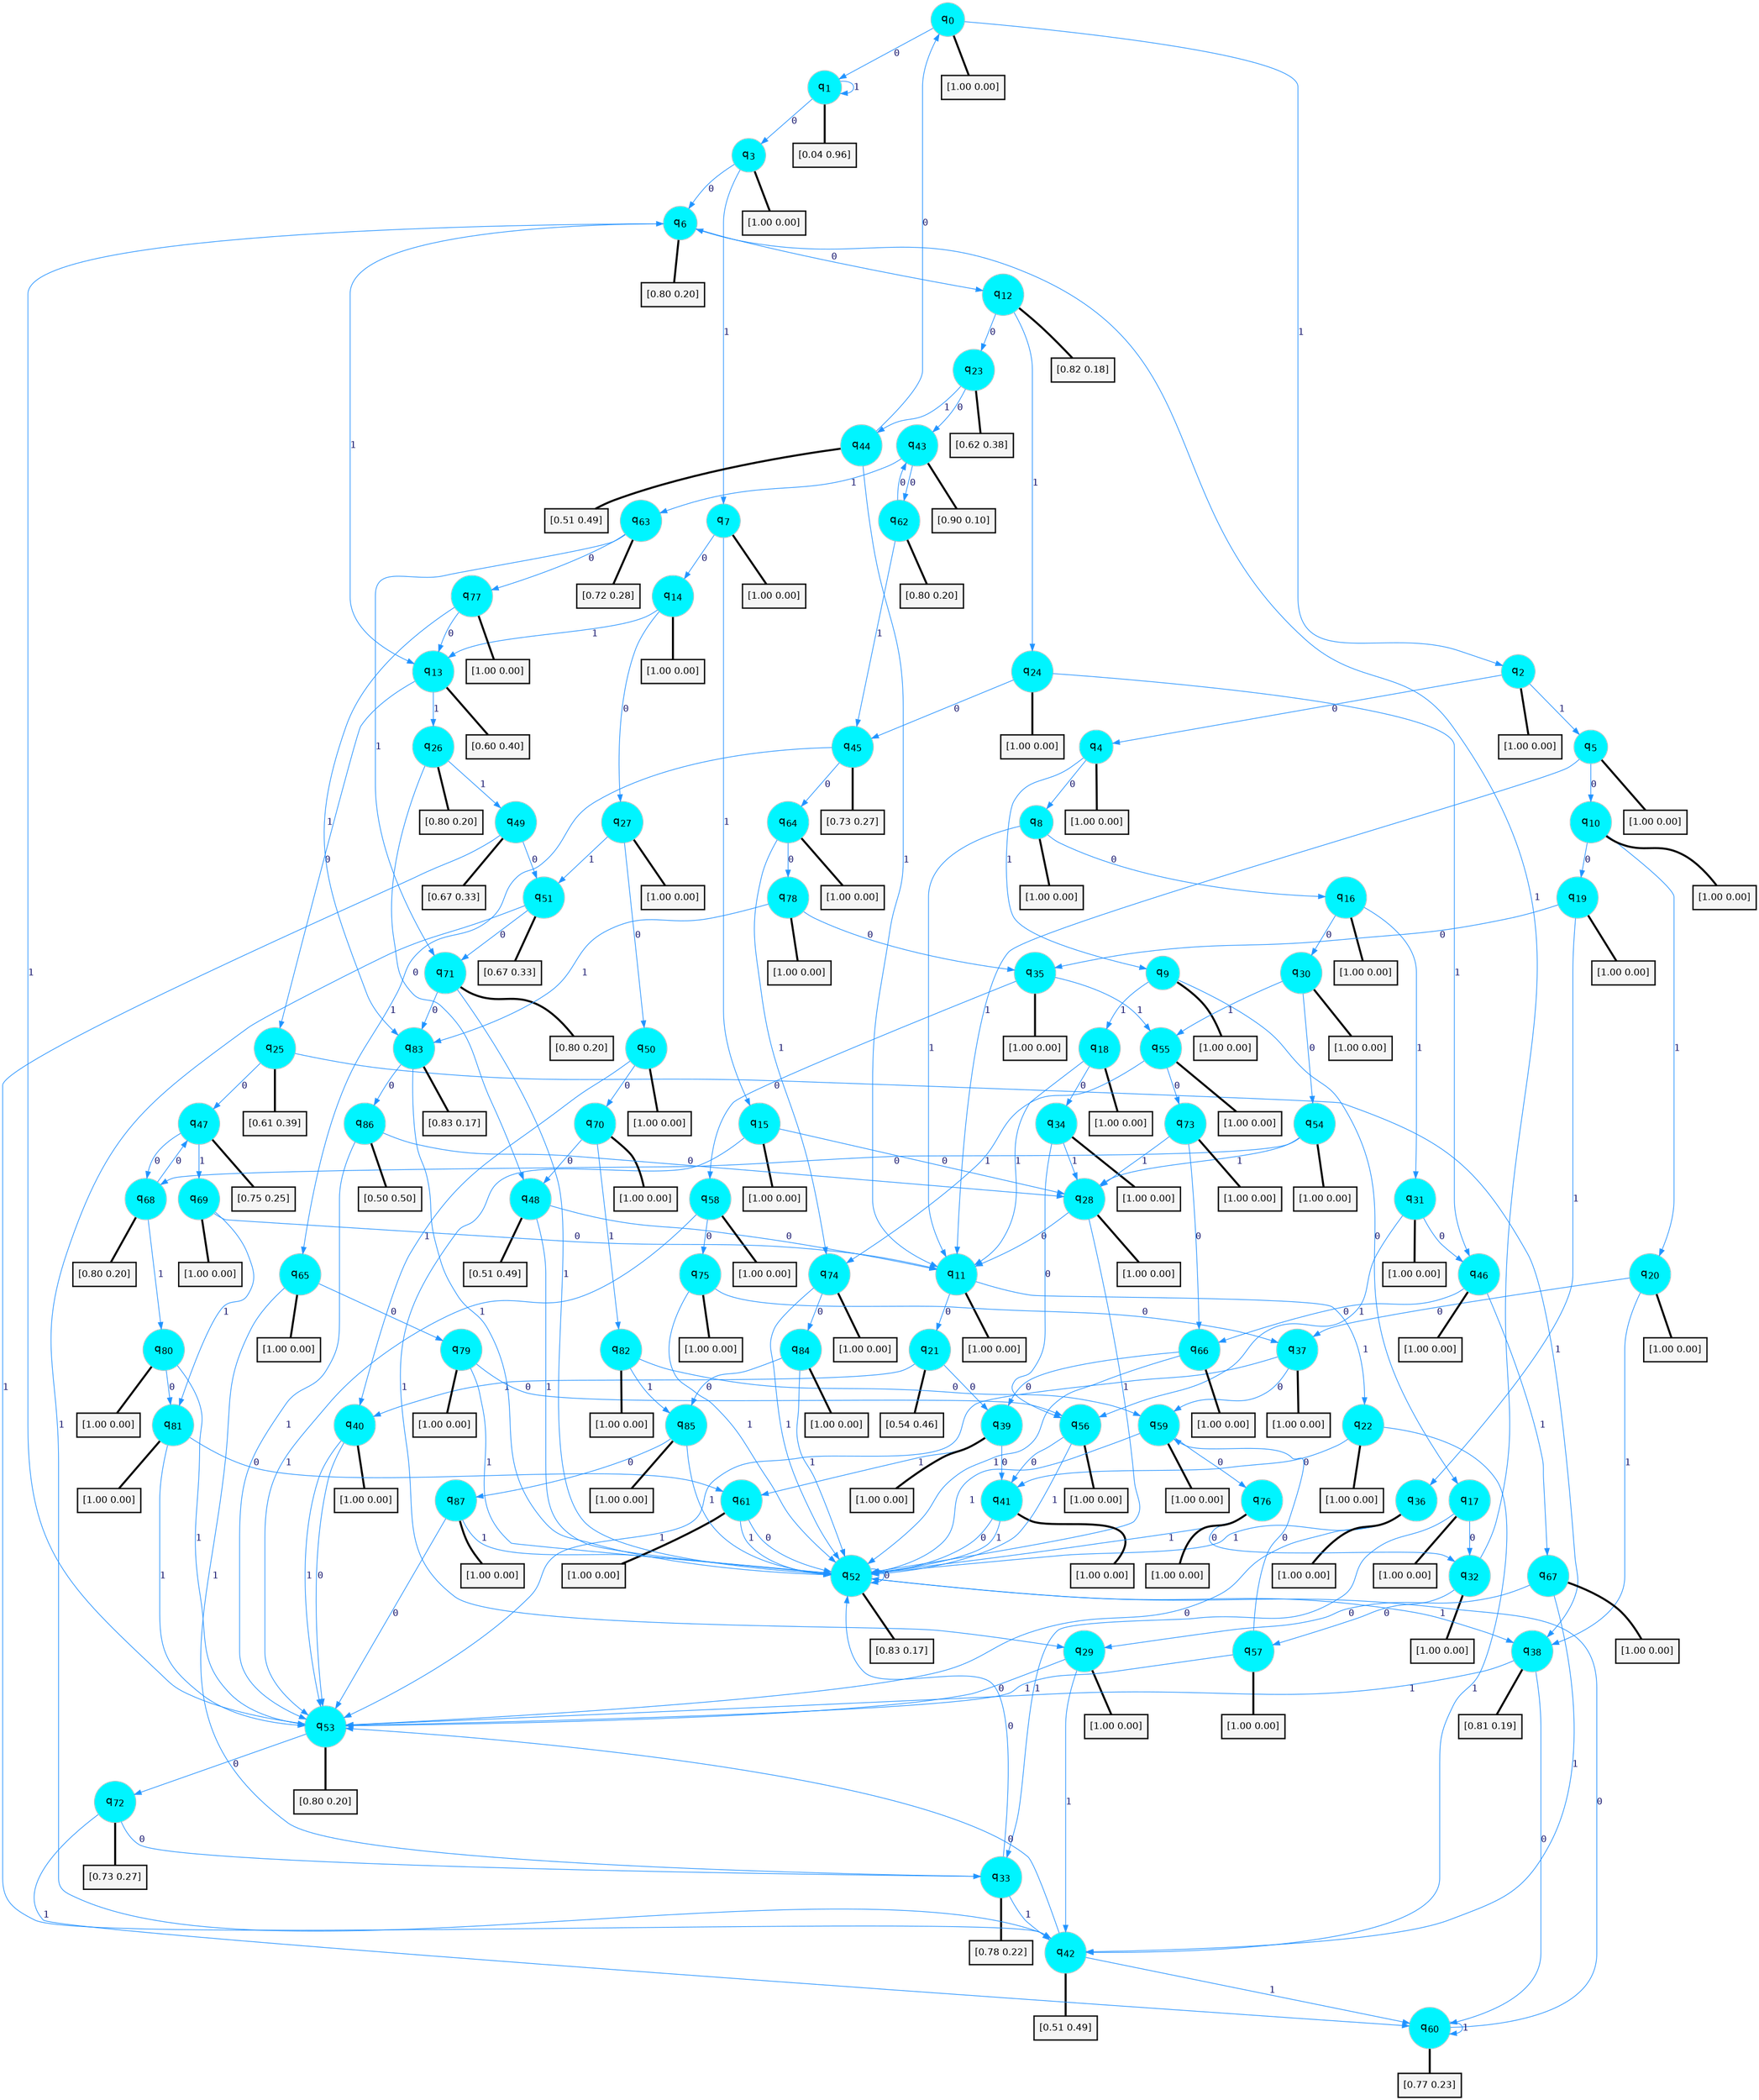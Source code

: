 digraph G {
graph [
bgcolor=transparent, dpi=300, rankdir=TD, size="40,25"];
node [
color=gray, fillcolor=turquoise1, fontcolor=black, fontname=Helvetica, fontsize=16, fontweight=bold, shape=circle, style=filled];
edge [
arrowsize=1, color=dodgerblue1, fontcolor=midnightblue, fontname=courier, fontweight=bold, penwidth=1, style=solid, weight=20];
0[label=<q<SUB>0</SUB>>];
1[label=<q<SUB>1</SUB>>];
2[label=<q<SUB>2</SUB>>];
3[label=<q<SUB>3</SUB>>];
4[label=<q<SUB>4</SUB>>];
5[label=<q<SUB>5</SUB>>];
6[label=<q<SUB>6</SUB>>];
7[label=<q<SUB>7</SUB>>];
8[label=<q<SUB>8</SUB>>];
9[label=<q<SUB>9</SUB>>];
10[label=<q<SUB>10</SUB>>];
11[label=<q<SUB>11</SUB>>];
12[label=<q<SUB>12</SUB>>];
13[label=<q<SUB>13</SUB>>];
14[label=<q<SUB>14</SUB>>];
15[label=<q<SUB>15</SUB>>];
16[label=<q<SUB>16</SUB>>];
17[label=<q<SUB>17</SUB>>];
18[label=<q<SUB>18</SUB>>];
19[label=<q<SUB>19</SUB>>];
20[label=<q<SUB>20</SUB>>];
21[label=<q<SUB>21</SUB>>];
22[label=<q<SUB>22</SUB>>];
23[label=<q<SUB>23</SUB>>];
24[label=<q<SUB>24</SUB>>];
25[label=<q<SUB>25</SUB>>];
26[label=<q<SUB>26</SUB>>];
27[label=<q<SUB>27</SUB>>];
28[label=<q<SUB>28</SUB>>];
29[label=<q<SUB>29</SUB>>];
30[label=<q<SUB>30</SUB>>];
31[label=<q<SUB>31</SUB>>];
32[label=<q<SUB>32</SUB>>];
33[label=<q<SUB>33</SUB>>];
34[label=<q<SUB>34</SUB>>];
35[label=<q<SUB>35</SUB>>];
36[label=<q<SUB>36</SUB>>];
37[label=<q<SUB>37</SUB>>];
38[label=<q<SUB>38</SUB>>];
39[label=<q<SUB>39</SUB>>];
40[label=<q<SUB>40</SUB>>];
41[label=<q<SUB>41</SUB>>];
42[label=<q<SUB>42</SUB>>];
43[label=<q<SUB>43</SUB>>];
44[label=<q<SUB>44</SUB>>];
45[label=<q<SUB>45</SUB>>];
46[label=<q<SUB>46</SUB>>];
47[label=<q<SUB>47</SUB>>];
48[label=<q<SUB>48</SUB>>];
49[label=<q<SUB>49</SUB>>];
50[label=<q<SUB>50</SUB>>];
51[label=<q<SUB>51</SUB>>];
52[label=<q<SUB>52</SUB>>];
53[label=<q<SUB>53</SUB>>];
54[label=<q<SUB>54</SUB>>];
55[label=<q<SUB>55</SUB>>];
56[label=<q<SUB>56</SUB>>];
57[label=<q<SUB>57</SUB>>];
58[label=<q<SUB>58</SUB>>];
59[label=<q<SUB>59</SUB>>];
60[label=<q<SUB>60</SUB>>];
61[label=<q<SUB>61</SUB>>];
62[label=<q<SUB>62</SUB>>];
63[label=<q<SUB>63</SUB>>];
64[label=<q<SUB>64</SUB>>];
65[label=<q<SUB>65</SUB>>];
66[label=<q<SUB>66</SUB>>];
67[label=<q<SUB>67</SUB>>];
68[label=<q<SUB>68</SUB>>];
69[label=<q<SUB>69</SUB>>];
70[label=<q<SUB>70</SUB>>];
71[label=<q<SUB>71</SUB>>];
72[label=<q<SUB>72</SUB>>];
73[label=<q<SUB>73</SUB>>];
74[label=<q<SUB>74</SUB>>];
75[label=<q<SUB>75</SUB>>];
76[label=<q<SUB>76</SUB>>];
77[label=<q<SUB>77</SUB>>];
78[label=<q<SUB>78</SUB>>];
79[label=<q<SUB>79</SUB>>];
80[label=<q<SUB>80</SUB>>];
81[label=<q<SUB>81</SUB>>];
82[label=<q<SUB>82</SUB>>];
83[label=<q<SUB>83</SUB>>];
84[label=<q<SUB>84</SUB>>];
85[label=<q<SUB>85</SUB>>];
86[label=<q<SUB>86</SUB>>];
87[label=<q<SUB>87</SUB>>];
88[label="[1.00 0.00]", shape=box,fontcolor=black, fontname=Helvetica, fontsize=14, penwidth=2, fillcolor=whitesmoke,color=black];
89[label="[0.04 0.96]", shape=box,fontcolor=black, fontname=Helvetica, fontsize=14, penwidth=2, fillcolor=whitesmoke,color=black];
90[label="[1.00 0.00]", shape=box,fontcolor=black, fontname=Helvetica, fontsize=14, penwidth=2, fillcolor=whitesmoke,color=black];
91[label="[1.00 0.00]", shape=box,fontcolor=black, fontname=Helvetica, fontsize=14, penwidth=2, fillcolor=whitesmoke,color=black];
92[label="[1.00 0.00]", shape=box,fontcolor=black, fontname=Helvetica, fontsize=14, penwidth=2, fillcolor=whitesmoke,color=black];
93[label="[1.00 0.00]", shape=box,fontcolor=black, fontname=Helvetica, fontsize=14, penwidth=2, fillcolor=whitesmoke,color=black];
94[label="[0.80 0.20]", shape=box,fontcolor=black, fontname=Helvetica, fontsize=14, penwidth=2, fillcolor=whitesmoke,color=black];
95[label="[1.00 0.00]", shape=box,fontcolor=black, fontname=Helvetica, fontsize=14, penwidth=2, fillcolor=whitesmoke,color=black];
96[label="[1.00 0.00]", shape=box,fontcolor=black, fontname=Helvetica, fontsize=14, penwidth=2, fillcolor=whitesmoke,color=black];
97[label="[1.00 0.00]", shape=box,fontcolor=black, fontname=Helvetica, fontsize=14, penwidth=2, fillcolor=whitesmoke,color=black];
98[label="[1.00 0.00]", shape=box,fontcolor=black, fontname=Helvetica, fontsize=14, penwidth=2, fillcolor=whitesmoke,color=black];
99[label="[1.00 0.00]", shape=box,fontcolor=black, fontname=Helvetica, fontsize=14, penwidth=2, fillcolor=whitesmoke,color=black];
100[label="[0.82 0.18]", shape=box,fontcolor=black, fontname=Helvetica, fontsize=14, penwidth=2, fillcolor=whitesmoke,color=black];
101[label="[0.60 0.40]", shape=box,fontcolor=black, fontname=Helvetica, fontsize=14, penwidth=2, fillcolor=whitesmoke,color=black];
102[label="[1.00 0.00]", shape=box,fontcolor=black, fontname=Helvetica, fontsize=14, penwidth=2, fillcolor=whitesmoke,color=black];
103[label="[1.00 0.00]", shape=box,fontcolor=black, fontname=Helvetica, fontsize=14, penwidth=2, fillcolor=whitesmoke,color=black];
104[label="[1.00 0.00]", shape=box,fontcolor=black, fontname=Helvetica, fontsize=14, penwidth=2, fillcolor=whitesmoke,color=black];
105[label="[1.00 0.00]", shape=box,fontcolor=black, fontname=Helvetica, fontsize=14, penwidth=2, fillcolor=whitesmoke,color=black];
106[label="[1.00 0.00]", shape=box,fontcolor=black, fontname=Helvetica, fontsize=14, penwidth=2, fillcolor=whitesmoke,color=black];
107[label="[1.00 0.00]", shape=box,fontcolor=black, fontname=Helvetica, fontsize=14, penwidth=2, fillcolor=whitesmoke,color=black];
108[label="[1.00 0.00]", shape=box,fontcolor=black, fontname=Helvetica, fontsize=14, penwidth=2, fillcolor=whitesmoke,color=black];
109[label="[0.54 0.46]", shape=box,fontcolor=black, fontname=Helvetica, fontsize=14, penwidth=2, fillcolor=whitesmoke,color=black];
110[label="[1.00 0.00]", shape=box,fontcolor=black, fontname=Helvetica, fontsize=14, penwidth=2, fillcolor=whitesmoke,color=black];
111[label="[0.62 0.38]", shape=box,fontcolor=black, fontname=Helvetica, fontsize=14, penwidth=2, fillcolor=whitesmoke,color=black];
112[label="[1.00 0.00]", shape=box,fontcolor=black, fontname=Helvetica, fontsize=14, penwidth=2, fillcolor=whitesmoke,color=black];
113[label="[0.61 0.39]", shape=box,fontcolor=black, fontname=Helvetica, fontsize=14, penwidth=2, fillcolor=whitesmoke,color=black];
114[label="[0.80 0.20]", shape=box,fontcolor=black, fontname=Helvetica, fontsize=14, penwidth=2, fillcolor=whitesmoke,color=black];
115[label="[1.00 0.00]", shape=box,fontcolor=black, fontname=Helvetica, fontsize=14, penwidth=2, fillcolor=whitesmoke,color=black];
116[label="[1.00 0.00]", shape=box,fontcolor=black, fontname=Helvetica, fontsize=14, penwidth=2, fillcolor=whitesmoke,color=black];
117[label="[1.00 0.00]", shape=box,fontcolor=black, fontname=Helvetica, fontsize=14, penwidth=2, fillcolor=whitesmoke,color=black];
118[label="[1.00 0.00]", shape=box,fontcolor=black, fontname=Helvetica, fontsize=14, penwidth=2, fillcolor=whitesmoke,color=black];
119[label="[1.00 0.00]", shape=box,fontcolor=black, fontname=Helvetica, fontsize=14, penwidth=2, fillcolor=whitesmoke,color=black];
120[label="[1.00 0.00]", shape=box,fontcolor=black, fontname=Helvetica, fontsize=14, penwidth=2, fillcolor=whitesmoke,color=black];
121[label="[0.78 0.22]", shape=box,fontcolor=black, fontname=Helvetica, fontsize=14, penwidth=2, fillcolor=whitesmoke,color=black];
122[label="[1.00 0.00]", shape=box,fontcolor=black, fontname=Helvetica, fontsize=14, penwidth=2, fillcolor=whitesmoke,color=black];
123[label="[1.00 0.00]", shape=box,fontcolor=black, fontname=Helvetica, fontsize=14, penwidth=2, fillcolor=whitesmoke,color=black];
124[label="[1.00 0.00]", shape=box,fontcolor=black, fontname=Helvetica, fontsize=14, penwidth=2, fillcolor=whitesmoke,color=black];
125[label="[1.00 0.00]", shape=box,fontcolor=black, fontname=Helvetica, fontsize=14, penwidth=2, fillcolor=whitesmoke,color=black];
126[label="[0.81 0.19]", shape=box,fontcolor=black, fontname=Helvetica, fontsize=14, penwidth=2, fillcolor=whitesmoke,color=black];
127[label="[1.00 0.00]", shape=box,fontcolor=black, fontname=Helvetica, fontsize=14, penwidth=2, fillcolor=whitesmoke,color=black];
128[label="[1.00 0.00]", shape=box,fontcolor=black, fontname=Helvetica, fontsize=14, penwidth=2, fillcolor=whitesmoke,color=black];
129[label="[1.00 0.00]", shape=box,fontcolor=black, fontname=Helvetica, fontsize=14, penwidth=2, fillcolor=whitesmoke,color=black];
130[label="[0.51 0.49]", shape=box,fontcolor=black, fontname=Helvetica, fontsize=14, penwidth=2, fillcolor=whitesmoke,color=black];
131[label="[0.90 0.10]", shape=box,fontcolor=black, fontname=Helvetica, fontsize=14, penwidth=2, fillcolor=whitesmoke,color=black];
132[label="[0.51 0.49]", shape=box,fontcolor=black, fontname=Helvetica, fontsize=14, penwidth=2, fillcolor=whitesmoke,color=black];
133[label="[0.73 0.27]", shape=box,fontcolor=black, fontname=Helvetica, fontsize=14, penwidth=2, fillcolor=whitesmoke,color=black];
134[label="[1.00 0.00]", shape=box,fontcolor=black, fontname=Helvetica, fontsize=14, penwidth=2, fillcolor=whitesmoke,color=black];
135[label="[0.75 0.25]", shape=box,fontcolor=black, fontname=Helvetica, fontsize=14, penwidth=2, fillcolor=whitesmoke,color=black];
136[label="[0.51 0.49]", shape=box,fontcolor=black, fontname=Helvetica, fontsize=14, penwidth=2, fillcolor=whitesmoke,color=black];
137[label="[0.67 0.33]", shape=box,fontcolor=black, fontname=Helvetica, fontsize=14, penwidth=2, fillcolor=whitesmoke,color=black];
138[label="[1.00 0.00]", shape=box,fontcolor=black, fontname=Helvetica, fontsize=14, penwidth=2, fillcolor=whitesmoke,color=black];
139[label="[0.67 0.33]", shape=box,fontcolor=black, fontname=Helvetica, fontsize=14, penwidth=2, fillcolor=whitesmoke,color=black];
140[label="[0.83 0.17]", shape=box,fontcolor=black, fontname=Helvetica, fontsize=14, penwidth=2, fillcolor=whitesmoke,color=black];
141[label="[0.80 0.20]", shape=box,fontcolor=black, fontname=Helvetica, fontsize=14, penwidth=2, fillcolor=whitesmoke,color=black];
142[label="[1.00 0.00]", shape=box,fontcolor=black, fontname=Helvetica, fontsize=14, penwidth=2, fillcolor=whitesmoke,color=black];
143[label="[1.00 0.00]", shape=box,fontcolor=black, fontname=Helvetica, fontsize=14, penwidth=2, fillcolor=whitesmoke,color=black];
144[label="[1.00 0.00]", shape=box,fontcolor=black, fontname=Helvetica, fontsize=14, penwidth=2, fillcolor=whitesmoke,color=black];
145[label="[1.00 0.00]", shape=box,fontcolor=black, fontname=Helvetica, fontsize=14, penwidth=2, fillcolor=whitesmoke,color=black];
146[label="[1.00 0.00]", shape=box,fontcolor=black, fontname=Helvetica, fontsize=14, penwidth=2, fillcolor=whitesmoke,color=black];
147[label="[1.00 0.00]", shape=box,fontcolor=black, fontname=Helvetica, fontsize=14, penwidth=2, fillcolor=whitesmoke,color=black];
148[label="[0.77 0.23]", shape=box,fontcolor=black, fontname=Helvetica, fontsize=14, penwidth=2, fillcolor=whitesmoke,color=black];
149[label="[1.00 0.00]", shape=box,fontcolor=black, fontname=Helvetica, fontsize=14, penwidth=2, fillcolor=whitesmoke,color=black];
150[label="[0.80 0.20]", shape=box,fontcolor=black, fontname=Helvetica, fontsize=14, penwidth=2, fillcolor=whitesmoke,color=black];
151[label="[0.72 0.28]", shape=box,fontcolor=black, fontname=Helvetica, fontsize=14, penwidth=2, fillcolor=whitesmoke,color=black];
152[label="[1.00 0.00]", shape=box,fontcolor=black, fontname=Helvetica, fontsize=14, penwidth=2, fillcolor=whitesmoke,color=black];
153[label="[1.00 0.00]", shape=box,fontcolor=black, fontname=Helvetica, fontsize=14, penwidth=2, fillcolor=whitesmoke,color=black];
154[label="[1.00 0.00]", shape=box,fontcolor=black, fontname=Helvetica, fontsize=14, penwidth=2, fillcolor=whitesmoke,color=black];
155[label="[1.00 0.00]", shape=box,fontcolor=black, fontname=Helvetica, fontsize=14, penwidth=2, fillcolor=whitesmoke,color=black];
156[label="[0.80 0.20]", shape=box,fontcolor=black, fontname=Helvetica, fontsize=14, penwidth=2, fillcolor=whitesmoke,color=black];
157[label="[1.00 0.00]", shape=box,fontcolor=black, fontname=Helvetica, fontsize=14, penwidth=2, fillcolor=whitesmoke,color=black];
158[label="[1.00 0.00]", shape=box,fontcolor=black, fontname=Helvetica, fontsize=14, penwidth=2, fillcolor=whitesmoke,color=black];
159[label="[0.80 0.20]", shape=box,fontcolor=black, fontname=Helvetica, fontsize=14, penwidth=2, fillcolor=whitesmoke,color=black];
160[label="[0.73 0.27]", shape=box,fontcolor=black, fontname=Helvetica, fontsize=14, penwidth=2, fillcolor=whitesmoke,color=black];
161[label="[1.00 0.00]", shape=box,fontcolor=black, fontname=Helvetica, fontsize=14, penwidth=2, fillcolor=whitesmoke,color=black];
162[label="[1.00 0.00]", shape=box,fontcolor=black, fontname=Helvetica, fontsize=14, penwidth=2, fillcolor=whitesmoke,color=black];
163[label="[1.00 0.00]", shape=box,fontcolor=black, fontname=Helvetica, fontsize=14, penwidth=2, fillcolor=whitesmoke,color=black];
164[label="[1.00 0.00]", shape=box,fontcolor=black, fontname=Helvetica, fontsize=14, penwidth=2, fillcolor=whitesmoke,color=black];
165[label="[1.00 0.00]", shape=box,fontcolor=black, fontname=Helvetica, fontsize=14, penwidth=2, fillcolor=whitesmoke,color=black];
166[label="[1.00 0.00]", shape=box,fontcolor=black, fontname=Helvetica, fontsize=14, penwidth=2, fillcolor=whitesmoke,color=black];
167[label="[1.00 0.00]", shape=box,fontcolor=black, fontname=Helvetica, fontsize=14, penwidth=2, fillcolor=whitesmoke,color=black];
168[label="[1.00 0.00]", shape=box,fontcolor=black, fontname=Helvetica, fontsize=14, penwidth=2, fillcolor=whitesmoke,color=black];
169[label="[1.00 0.00]", shape=box,fontcolor=black, fontname=Helvetica, fontsize=14, penwidth=2, fillcolor=whitesmoke,color=black];
170[label="[1.00 0.00]", shape=box,fontcolor=black, fontname=Helvetica, fontsize=14, penwidth=2, fillcolor=whitesmoke,color=black];
171[label="[0.83 0.17]", shape=box,fontcolor=black, fontname=Helvetica, fontsize=14, penwidth=2, fillcolor=whitesmoke,color=black];
172[label="[1.00 0.00]", shape=box,fontcolor=black, fontname=Helvetica, fontsize=14, penwidth=2, fillcolor=whitesmoke,color=black];
173[label="[1.00 0.00]", shape=box,fontcolor=black, fontname=Helvetica, fontsize=14, penwidth=2, fillcolor=whitesmoke,color=black];
174[label="[0.50 0.50]", shape=box,fontcolor=black, fontname=Helvetica, fontsize=14, penwidth=2, fillcolor=whitesmoke,color=black];
175[label="[1.00 0.00]", shape=box,fontcolor=black, fontname=Helvetica, fontsize=14, penwidth=2, fillcolor=whitesmoke,color=black];
0->1 [label=0];
0->2 [label=1];
0->88 [arrowhead=none, penwidth=3,color=black];
1->3 [label=0];
1->1 [label=1];
1->89 [arrowhead=none, penwidth=3,color=black];
2->4 [label=0];
2->5 [label=1];
2->90 [arrowhead=none, penwidth=3,color=black];
3->6 [label=0];
3->7 [label=1];
3->91 [arrowhead=none, penwidth=3,color=black];
4->8 [label=0];
4->9 [label=1];
4->92 [arrowhead=none, penwidth=3,color=black];
5->10 [label=0];
5->11 [label=1];
5->93 [arrowhead=none, penwidth=3,color=black];
6->12 [label=0];
6->13 [label=1];
6->94 [arrowhead=none, penwidth=3,color=black];
7->14 [label=0];
7->15 [label=1];
7->95 [arrowhead=none, penwidth=3,color=black];
8->16 [label=0];
8->11 [label=1];
8->96 [arrowhead=none, penwidth=3,color=black];
9->17 [label=0];
9->18 [label=1];
9->97 [arrowhead=none, penwidth=3,color=black];
10->19 [label=0];
10->20 [label=1];
10->98 [arrowhead=none, penwidth=3,color=black];
11->21 [label=0];
11->22 [label=1];
11->99 [arrowhead=none, penwidth=3,color=black];
12->23 [label=0];
12->24 [label=1];
12->100 [arrowhead=none, penwidth=3,color=black];
13->25 [label=0];
13->26 [label=1];
13->101 [arrowhead=none, penwidth=3,color=black];
14->27 [label=0];
14->13 [label=1];
14->102 [arrowhead=none, penwidth=3,color=black];
15->28 [label=0];
15->29 [label=1];
15->103 [arrowhead=none, penwidth=3,color=black];
16->30 [label=0];
16->31 [label=1];
16->104 [arrowhead=none, penwidth=3,color=black];
17->32 [label=0];
17->33 [label=1];
17->105 [arrowhead=none, penwidth=3,color=black];
18->34 [label=0];
18->11 [label=1];
18->106 [arrowhead=none, penwidth=3,color=black];
19->35 [label=0];
19->36 [label=1];
19->107 [arrowhead=none, penwidth=3,color=black];
20->37 [label=0];
20->38 [label=1];
20->108 [arrowhead=none, penwidth=3,color=black];
21->39 [label=0];
21->40 [label=1];
21->109 [arrowhead=none, penwidth=3,color=black];
22->41 [label=0];
22->42 [label=1];
22->110 [arrowhead=none, penwidth=3,color=black];
23->43 [label=0];
23->44 [label=1];
23->111 [arrowhead=none, penwidth=3,color=black];
24->45 [label=0];
24->46 [label=1];
24->112 [arrowhead=none, penwidth=3,color=black];
25->47 [label=0];
25->38 [label=1];
25->113 [arrowhead=none, penwidth=3,color=black];
26->48 [label=0];
26->49 [label=1];
26->114 [arrowhead=none, penwidth=3,color=black];
27->50 [label=0];
27->51 [label=1];
27->115 [arrowhead=none, penwidth=3,color=black];
28->11 [label=0];
28->52 [label=1];
28->116 [arrowhead=none, penwidth=3,color=black];
29->53 [label=0];
29->42 [label=1];
29->117 [arrowhead=none, penwidth=3,color=black];
30->54 [label=0];
30->55 [label=1];
30->118 [arrowhead=none, penwidth=3,color=black];
31->46 [label=0];
31->56 [label=1];
31->119 [arrowhead=none, penwidth=3,color=black];
32->57 [label=0];
32->6 [label=1];
32->120 [arrowhead=none, penwidth=3,color=black];
33->52 [label=0];
33->42 [label=1];
33->121 [arrowhead=none, penwidth=3,color=black];
34->56 [label=0];
34->28 [label=1];
34->122 [arrowhead=none, penwidth=3,color=black];
35->58 [label=0];
35->55 [label=1];
35->123 [arrowhead=none, penwidth=3,color=black];
36->53 [label=0];
36->52 [label=1];
36->124 [arrowhead=none, penwidth=3,color=black];
37->59 [label=0];
37->53 [label=1];
37->125 [arrowhead=none, penwidth=3,color=black];
38->60 [label=0];
38->53 [label=1];
38->126 [arrowhead=none, penwidth=3,color=black];
39->41 [label=0];
39->61 [label=1];
39->127 [arrowhead=none, penwidth=3,color=black];
40->53 [label=0];
40->53 [label=1];
40->128 [arrowhead=none, penwidth=3,color=black];
41->52 [label=0];
41->52 [label=1];
41->129 [arrowhead=none, penwidth=3,color=black];
42->53 [label=0];
42->60 [label=1];
42->130 [arrowhead=none, penwidth=3,color=black];
43->62 [label=0];
43->63 [label=1];
43->131 [arrowhead=none, penwidth=3,color=black];
44->0 [label=0];
44->11 [label=1];
44->132 [arrowhead=none, penwidth=3,color=black];
45->64 [label=0];
45->65 [label=1];
45->133 [arrowhead=none, penwidth=3,color=black];
46->66 [label=0];
46->67 [label=1];
46->134 [arrowhead=none, penwidth=3,color=black];
47->68 [label=0];
47->69 [label=1];
47->135 [arrowhead=none, penwidth=3,color=black];
48->11 [label=0];
48->52 [label=1];
48->136 [arrowhead=none, penwidth=3,color=black];
49->51 [label=0];
49->42 [label=1];
49->137 [arrowhead=none, penwidth=3,color=black];
50->70 [label=0];
50->40 [label=1];
50->138 [arrowhead=none, penwidth=3,color=black];
51->71 [label=0];
51->42 [label=1];
51->139 [arrowhead=none, penwidth=3,color=black];
52->52 [label=0];
52->38 [label=1];
52->140 [arrowhead=none, penwidth=3,color=black];
53->72 [label=0];
53->6 [label=1];
53->141 [arrowhead=none, penwidth=3,color=black];
54->68 [label=0];
54->28 [label=1];
54->142 [arrowhead=none, penwidth=3,color=black];
55->73 [label=0];
55->74 [label=1];
55->143 [arrowhead=none, penwidth=3,color=black];
56->41 [label=0];
56->52 [label=1];
56->144 [arrowhead=none, penwidth=3,color=black];
57->59 [label=0];
57->53 [label=1];
57->145 [arrowhead=none, penwidth=3,color=black];
58->75 [label=0];
58->53 [label=1];
58->146 [arrowhead=none, penwidth=3,color=black];
59->76 [label=0];
59->52 [label=1];
59->147 [arrowhead=none, penwidth=3,color=black];
60->52 [label=0];
60->60 [label=1];
60->148 [arrowhead=none, penwidth=3,color=black];
61->52 [label=0];
61->52 [label=1];
61->149 [arrowhead=none, penwidth=3,color=black];
62->43 [label=0];
62->45 [label=1];
62->150 [arrowhead=none, penwidth=3,color=black];
63->77 [label=0];
63->71 [label=1];
63->151 [arrowhead=none, penwidth=3,color=black];
64->78 [label=0];
64->74 [label=1];
64->152 [arrowhead=none, penwidth=3,color=black];
65->79 [label=0];
65->33 [label=1];
65->153 [arrowhead=none, penwidth=3,color=black];
66->39 [label=0];
66->52 [label=1];
66->154 [arrowhead=none, penwidth=3,color=black];
67->29 [label=0];
67->42 [label=1];
67->155 [arrowhead=none, penwidth=3,color=black];
68->47 [label=0];
68->80 [label=1];
68->156 [arrowhead=none, penwidth=3,color=black];
69->11 [label=0];
69->81 [label=1];
69->157 [arrowhead=none, penwidth=3,color=black];
70->48 [label=0];
70->82 [label=1];
70->158 [arrowhead=none, penwidth=3,color=black];
71->83 [label=0];
71->52 [label=1];
71->159 [arrowhead=none, penwidth=3,color=black];
72->33 [label=0];
72->60 [label=1];
72->160 [arrowhead=none, penwidth=3,color=black];
73->66 [label=0];
73->28 [label=1];
73->161 [arrowhead=none, penwidth=3,color=black];
74->84 [label=0];
74->52 [label=1];
74->162 [arrowhead=none, penwidth=3,color=black];
75->37 [label=0];
75->52 [label=1];
75->163 [arrowhead=none, penwidth=3,color=black];
76->32 [label=0];
76->52 [label=1];
76->164 [arrowhead=none, penwidth=3,color=black];
77->13 [label=0];
77->83 [label=1];
77->165 [arrowhead=none, penwidth=3,color=black];
78->35 [label=0];
78->83 [label=1];
78->166 [arrowhead=none, penwidth=3,color=black];
79->56 [label=0];
79->52 [label=1];
79->167 [arrowhead=none, penwidth=3,color=black];
80->81 [label=0];
80->53 [label=1];
80->168 [arrowhead=none, penwidth=3,color=black];
81->61 [label=0];
81->53 [label=1];
81->169 [arrowhead=none, penwidth=3,color=black];
82->59 [label=0];
82->85 [label=1];
82->170 [arrowhead=none, penwidth=3,color=black];
83->86 [label=0];
83->52 [label=1];
83->171 [arrowhead=none, penwidth=3,color=black];
84->85 [label=0];
84->52 [label=1];
84->172 [arrowhead=none, penwidth=3,color=black];
85->87 [label=0];
85->52 [label=1];
85->173 [arrowhead=none, penwidth=3,color=black];
86->28 [label=0];
86->53 [label=1];
86->174 [arrowhead=none, penwidth=3,color=black];
87->53 [label=0];
87->52 [label=1];
87->175 [arrowhead=none, penwidth=3,color=black];
}
